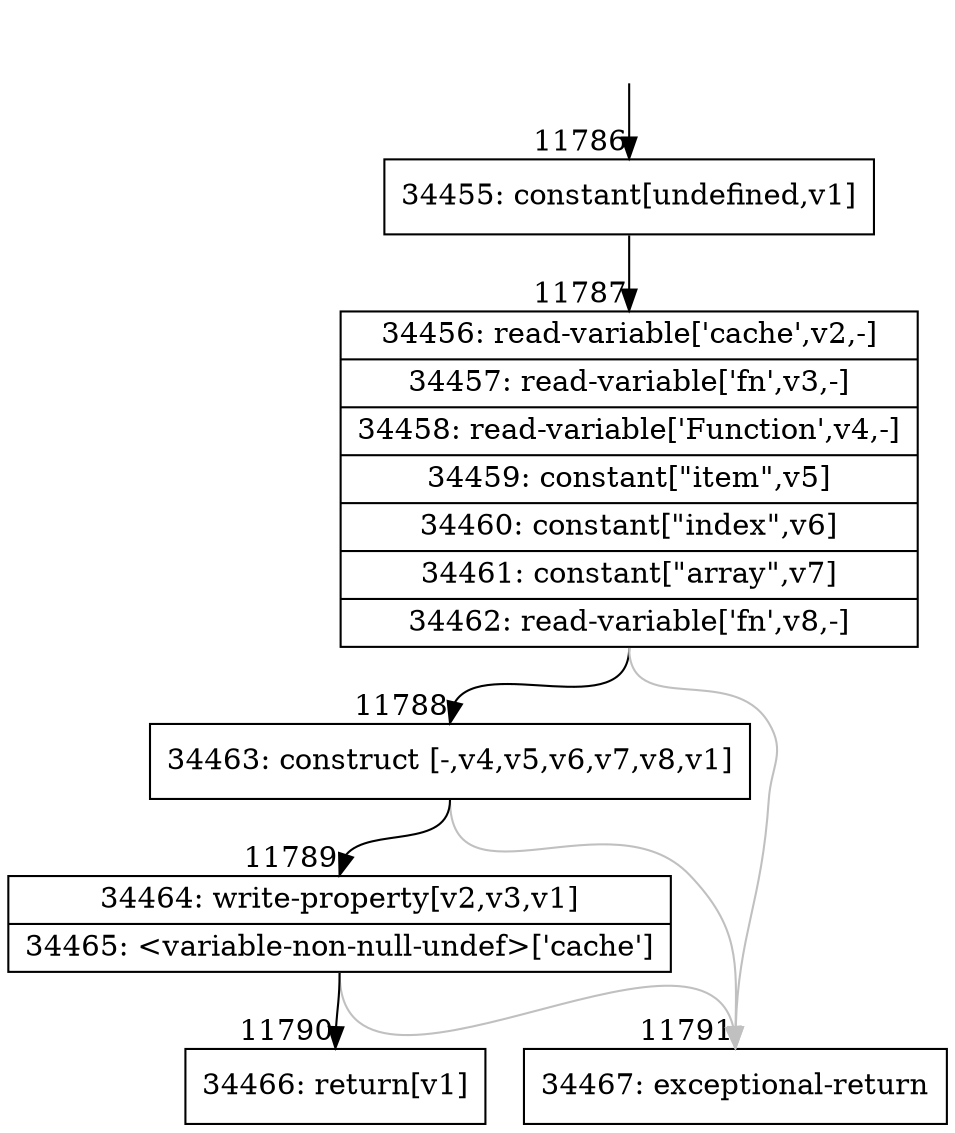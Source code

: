digraph {
rankdir="TD"
BB_entry875[shape=none,label=""];
BB_entry875 -> BB11786 [tailport=s, headport=n, headlabel="    11786"]
BB11786 [shape=record label="{34455: constant[undefined,v1]}" ] 
BB11786 -> BB11787 [tailport=s, headport=n, headlabel="      11787"]
BB11787 [shape=record label="{34456: read-variable['cache',v2,-]|34457: read-variable['fn',v3,-]|34458: read-variable['Function',v4,-]|34459: constant[\"item\",v5]|34460: constant[\"index\",v6]|34461: constant[\"array\",v7]|34462: read-variable['fn',v8,-]}" ] 
BB11787 -> BB11788 [tailport=s, headport=n, headlabel="      11788"]
BB11787 -> BB11791 [tailport=s, headport=n, color=gray, headlabel="      11791"]
BB11788 [shape=record label="{34463: construct [-,v4,v5,v6,v7,v8,v1]}" ] 
BB11788 -> BB11789 [tailport=s, headport=n, headlabel="      11789"]
BB11788 -> BB11791 [tailport=s, headport=n, color=gray]
BB11789 [shape=record label="{34464: write-property[v2,v3,v1]|34465: \<variable-non-null-undef\>['cache']}" ] 
BB11789 -> BB11790 [tailport=s, headport=n, headlabel="      11790"]
BB11789 -> BB11791 [tailport=s, headport=n, color=gray]
BB11790 [shape=record label="{34466: return[v1]}" ] 
BB11791 [shape=record label="{34467: exceptional-return}" ] 
//#$~ 16377
}
